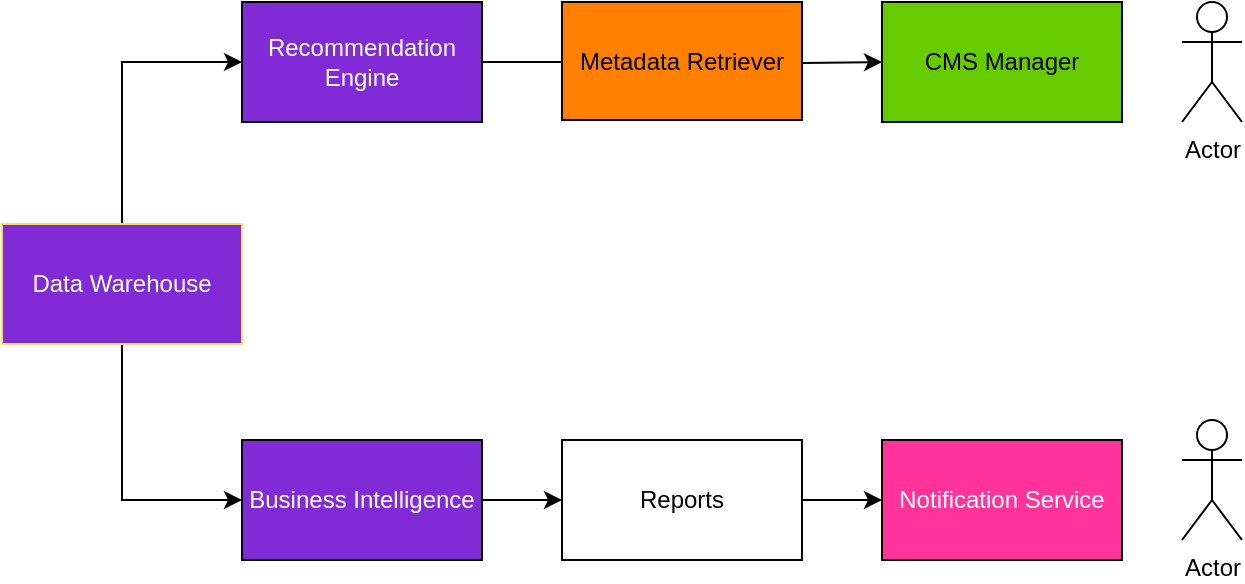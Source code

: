 <mxfile version="21.5.2" type="github">
  <diagram name="Page-1" id="BAIh8IvUHQjET2m_I8Ce">
    <mxGraphModel dx="874" dy="479" grid="1" gridSize="10" guides="1" tooltips="1" connect="1" arrows="1" fold="1" page="1" pageScale="1" pageWidth="850" pageHeight="1100" math="0" shadow="0">
      <root>
        <mxCell id="0" />
        <mxCell id="1" parent="0" />
        <mxCell id="KNb0bYC_8jRLz9YMl4nz-7" style="edgeStyle=orthogonalEdgeStyle;rounded=0;orthogonalLoop=1;jettySize=auto;html=1;entryX=0;entryY=0.5;entryDx=0;entryDy=0;" edge="1" parent="1" source="KNb0bYC_8jRLz9YMl4nz-1" target="KNb0bYC_8jRLz9YMl4nz-2">
          <mxGeometry relative="1" as="geometry" />
        </mxCell>
        <mxCell id="KNb0bYC_8jRLz9YMl4nz-19" style="edgeStyle=orthogonalEdgeStyle;rounded=0;orthogonalLoop=1;jettySize=auto;html=1;entryX=0;entryY=0.5;entryDx=0;entryDy=0;" edge="1" parent="1" source="KNb0bYC_8jRLz9YMl4nz-1" target="KNb0bYC_8jRLz9YMl4nz-16">
          <mxGeometry relative="1" as="geometry" />
        </mxCell>
        <mxCell id="KNb0bYC_8jRLz9YMl4nz-1" value="&lt;font color=&quot;#ffffff&quot;&gt;Data Warehouse&lt;/font&gt;" style="rounded=0;whiteSpace=wrap;html=1;fillColor=#812BD6;strokeColor=#FFD966;" vertex="1" parent="1">
          <mxGeometry x="70" y="210" width="120" height="60" as="geometry" />
        </mxCell>
        <mxCell id="KNb0bYC_8jRLz9YMl4nz-25" value="" style="edgeStyle=orthogonalEdgeStyle;rounded=0;orthogonalLoop=1;jettySize=auto;html=1;" edge="1" parent="1" source="KNb0bYC_8jRLz9YMl4nz-2">
          <mxGeometry relative="1" as="geometry">
            <mxPoint x="360" y="129" as="targetPoint" />
          </mxGeometry>
        </mxCell>
        <mxCell id="KNb0bYC_8jRLz9YMl4nz-2" value="&lt;font color=&quot;#ffffff&quot;&gt;Recommendation Engine&lt;/font&gt;" style="rounded=0;whiteSpace=wrap;html=1;fillColor=#812BD6;" vertex="1" parent="1">
          <mxGeometry x="190" y="99" width="120" height="60" as="geometry" />
        </mxCell>
        <mxCell id="KNb0bYC_8jRLz9YMl4nz-11" value="CMS Manager" style="rounded=0;whiteSpace=wrap;html=1;fillColor=#66CC00;" vertex="1" parent="1">
          <mxGeometry x="510" y="99" width="120" height="60" as="geometry" />
        </mxCell>
        <mxCell id="KNb0bYC_8jRLz9YMl4nz-15" value="Actor" style="shape=umlActor;verticalLabelPosition=bottom;verticalAlign=top;html=1;outlineConnect=0;" vertex="1" parent="1">
          <mxGeometry x="660" y="99" width="30" height="60" as="geometry" />
        </mxCell>
        <mxCell id="KNb0bYC_8jRLz9YMl4nz-20" value="" style="edgeStyle=orthogonalEdgeStyle;rounded=0;orthogonalLoop=1;jettySize=auto;html=1;" edge="1" parent="1" source="KNb0bYC_8jRLz9YMl4nz-16" target="KNb0bYC_8jRLz9YMl4nz-17">
          <mxGeometry relative="1" as="geometry" />
        </mxCell>
        <mxCell id="KNb0bYC_8jRLz9YMl4nz-16" value="&lt;font color=&quot;#ffffff&quot;&gt;Business Intelligence&lt;/font&gt;" style="rounded=0;whiteSpace=wrap;html=1;fillColor=#812BD6;" vertex="1" parent="1">
          <mxGeometry x="190" y="318" width="120" height="60" as="geometry" />
        </mxCell>
        <mxCell id="KNb0bYC_8jRLz9YMl4nz-21" value="" style="edgeStyle=orthogonalEdgeStyle;rounded=0;orthogonalLoop=1;jettySize=auto;html=1;" edge="1" parent="1" source="KNb0bYC_8jRLz9YMl4nz-17" target="KNb0bYC_8jRLz9YMl4nz-18">
          <mxGeometry relative="1" as="geometry" />
        </mxCell>
        <mxCell id="KNb0bYC_8jRLz9YMl4nz-17" value="Reports" style="rounded=0;whiteSpace=wrap;html=1;" vertex="1" parent="1">
          <mxGeometry x="350" y="318" width="120" height="60" as="geometry" />
        </mxCell>
        <mxCell id="KNb0bYC_8jRLz9YMl4nz-18" value="&lt;font color=&quot;#ffffff&quot;&gt;Notification Service&lt;/font&gt;" style="rounded=0;whiteSpace=wrap;html=1;fillColor=#FF3399;" vertex="1" parent="1">
          <mxGeometry x="510" y="318" width="120" height="60" as="geometry" />
        </mxCell>
        <mxCell id="KNb0bYC_8jRLz9YMl4nz-22" value="Actor" style="shape=umlActor;verticalLabelPosition=bottom;verticalAlign=top;html=1;outlineConnect=0;" vertex="1" parent="1">
          <mxGeometry x="660" y="308" width="30" height="60" as="geometry" />
        </mxCell>
        <mxCell id="KNb0bYC_8jRLz9YMl4nz-24" value="" style="edgeStyle=orthogonalEdgeStyle;rounded=0;orthogonalLoop=1;jettySize=auto;html=1;entryX=0;entryY=0.5;entryDx=0;entryDy=0;" edge="1" parent="1" target="KNb0bYC_8jRLz9YMl4nz-11">
          <mxGeometry relative="1" as="geometry">
            <mxPoint x="430" y="129" as="sourcePoint" />
            <mxPoint x="490" y="129" as="targetPoint" />
          </mxGeometry>
        </mxCell>
        <mxCell id="KNb0bYC_8jRLz9YMl4nz-26" value="Metadata Retriever" style="rounded=0;whiteSpace=wrap;html=1;fillColor=#FF8000;" vertex="1" parent="1">
          <mxGeometry x="350" y="99" width="120" height="59" as="geometry" />
        </mxCell>
      </root>
    </mxGraphModel>
  </diagram>
</mxfile>
